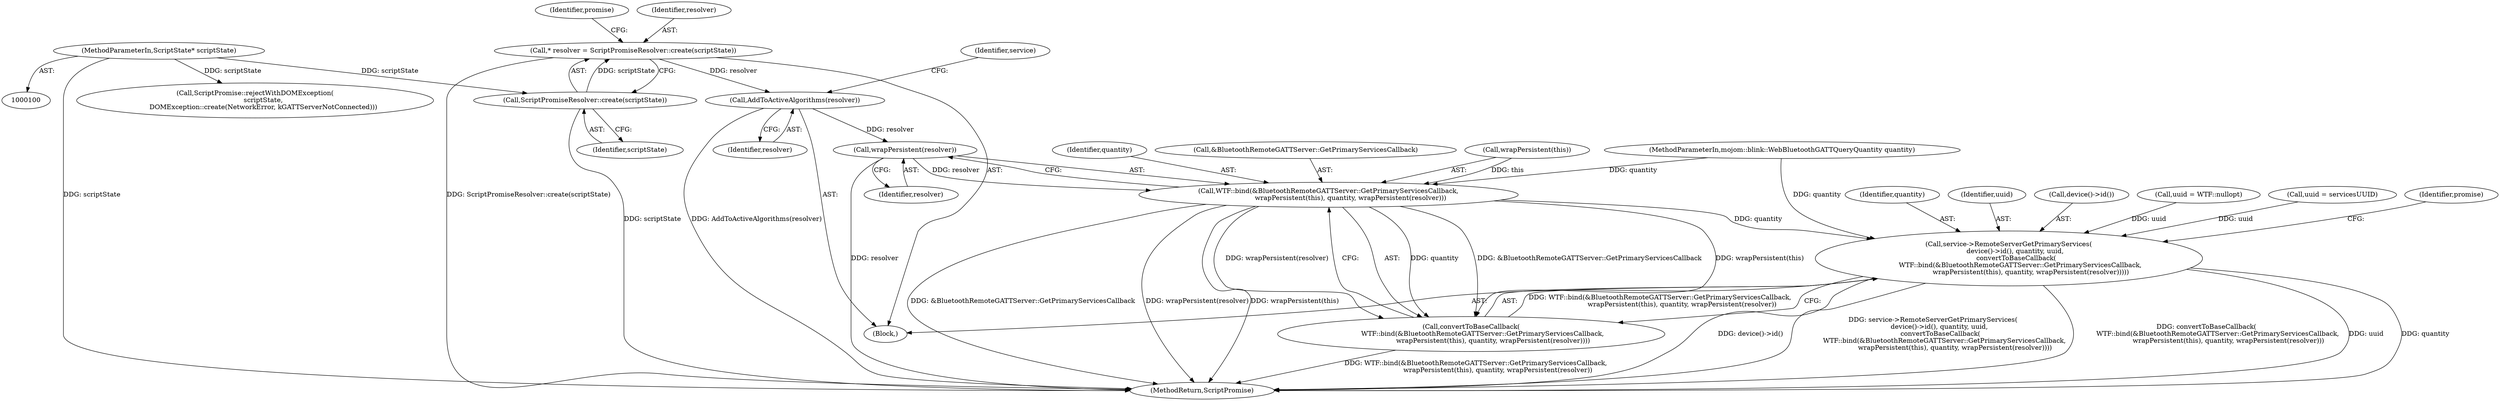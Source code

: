 digraph "0_Chrome_2bceda4948deeaed0a5a99305d0d488eb952f64f_0@pointer" {
"1000151" [label="(Call,wrapPersistent(resolver))"];
"1000124" [label="(Call,AddToActiveAlgorithms(resolver))"];
"1000116" [label="(Call,* resolver = ScriptPromiseResolver::create(scriptState))"];
"1000118" [label="(Call,ScriptPromiseResolver::create(scriptState))"];
"1000101" [label="(MethodParameterIn,ScriptState* scriptState)"];
"1000145" [label="(Call,WTF::bind(&BluetoothRemoteGATTServer::GetPrimaryServicesCallback,\n                     wrapPersistent(this), quantity, wrapPersistent(resolver)))"];
"1000140" [label="(Call,service->RemoteServerGetPrimaryServices(\n      device()->id(), quantity, uuid,\n       convertToBaseCallback(\n           WTF::bind(&BluetoothRemoteGATTServer::GetPrimaryServicesCallback,\n                     wrapPersistent(this), quantity, wrapPersistent(resolver)))))"];
"1000144" [label="(Call,convertToBaseCallback(\n           WTF::bind(&BluetoothRemoteGATTServer::GetPrimaryServicesCallback,\n                     wrapPersistent(this), quantity, wrapPersistent(resolver))))"];
"1000142" [label="(Identifier,quantity)"];
"1000118" [label="(Call,ScriptPromiseResolver::create(scriptState))"];
"1000119" [label="(Identifier,scriptState)"];
"1000125" [label="(Identifier,resolver)"];
"1000143" [label="(Identifier,uuid)"];
"1000122" [label="(Identifier,promise)"];
"1000140" [label="(Call,service->RemoteServerGetPrimaryServices(\n      device()->id(), quantity, uuid,\n       convertToBaseCallback(\n           WTF::bind(&BluetoothRemoteGATTServer::GetPrimaryServicesCallback,\n                     wrapPersistent(this), quantity, wrapPersistent(resolver)))))"];
"1000104" [label="(Block,)"];
"1000144" [label="(Call,convertToBaseCallback(\n           WTF::bind(&BluetoothRemoteGATTServer::GetPrimaryServicesCallback,\n                     wrapPersistent(this), quantity, wrapPersistent(resolver))))"];
"1000155" [label="(MethodReturn,ScriptPromise)"];
"1000102" [label="(MethodParameterIn,mojom::blink::WebBluetoothGATTQueryQuantity quantity)"];
"1000117" [label="(Identifier,resolver)"];
"1000141" [label="(Call,device()->id())"];
"1000110" [label="(Call,ScriptPromise::rejectWithDOMException(\n        scriptState,\n        DOMException::create(NetworkError, kGATTServerNotConnected)))"];
"1000150" [label="(Identifier,quantity)"];
"1000124" [label="(Call,AddToActiveAlgorithms(resolver))"];
"1000128" [label="(Identifier,service)"];
"1000116" [label="(Call,* resolver = ScriptPromiseResolver::create(scriptState))"];
"1000152" [label="(Identifier,resolver)"];
"1000131" [label="(Call,uuid = WTF::nullopt)"];
"1000101" [label="(MethodParameterIn,ScriptState* scriptState)"];
"1000137" [label="(Call,uuid = servicesUUID)"];
"1000146" [label="(Call,&BluetoothRemoteGATTServer::GetPrimaryServicesCallback)"];
"1000148" [label="(Call,wrapPersistent(this))"];
"1000154" [label="(Identifier,promise)"];
"1000145" [label="(Call,WTF::bind(&BluetoothRemoteGATTServer::GetPrimaryServicesCallback,\n                     wrapPersistent(this), quantity, wrapPersistent(resolver)))"];
"1000151" [label="(Call,wrapPersistent(resolver))"];
"1000151" -> "1000145"  [label="AST: "];
"1000151" -> "1000152"  [label="CFG: "];
"1000152" -> "1000151"  [label="AST: "];
"1000145" -> "1000151"  [label="CFG: "];
"1000151" -> "1000155"  [label="DDG: resolver"];
"1000151" -> "1000145"  [label="DDG: resolver"];
"1000124" -> "1000151"  [label="DDG: resolver"];
"1000124" -> "1000104"  [label="AST: "];
"1000124" -> "1000125"  [label="CFG: "];
"1000125" -> "1000124"  [label="AST: "];
"1000128" -> "1000124"  [label="CFG: "];
"1000124" -> "1000155"  [label="DDG: AddToActiveAlgorithms(resolver)"];
"1000116" -> "1000124"  [label="DDG: resolver"];
"1000116" -> "1000104"  [label="AST: "];
"1000116" -> "1000118"  [label="CFG: "];
"1000117" -> "1000116"  [label="AST: "];
"1000118" -> "1000116"  [label="AST: "];
"1000122" -> "1000116"  [label="CFG: "];
"1000116" -> "1000155"  [label="DDG: ScriptPromiseResolver::create(scriptState)"];
"1000118" -> "1000116"  [label="DDG: scriptState"];
"1000118" -> "1000119"  [label="CFG: "];
"1000119" -> "1000118"  [label="AST: "];
"1000118" -> "1000155"  [label="DDG: scriptState"];
"1000101" -> "1000118"  [label="DDG: scriptState"];
"1000101" -> "1000100"  [label="AST: "];
"1000101" -> "1000155"  [label="DDG: scriptState"];
"1000101" -> "1000110"  [label="DDG: scriptState"];
"1000145" -> "1000144"  [label="AST: "];
"1000146" -> "1000145"  [label="AST: "];
"1000148" -> "1000145"  [label="AST: "];
"1000150" -> "1000145"  [label="AST: "];
"1000144" -> "1000145"  [label="CFG: "];
"1000145" -> "1000155"  [label="DDG: &BluetoothRemoteGATTServer::GetPrimaryServicesCallback"];
"1000145" -> "1000155"  [label="DDG: wrapPersistent(resolver)"];
"1000145" -> "1000155"  [label="DDG: wrapPersistent(this)"];
"1000145" -> "1000140"  [label="DDG: quantity"];
"1000145" -> "1000144"  [label="DDG: &BluetoothRemoteGATTServer::GetPrimaryServicesCallback"];
"1000145" -> "1000144"  [label="DDG: wrapPersistent(this)"];
"1000145" -> "1000144"  [label="DDG: quantity"];
"1000145" -> "1000144"  [label="DDG: wrapPersistent(resolver)"];
"1000148" -> "1000145"  [label="DDG: this"];
"1000102" -> "1000145"  [label="DDG: quantity"];
"1000140" -> "1000104"  [label="AST: "];
"1000140" -> "1000144"  [label="CFG: "];
"1000141" -> "1000140"  [label="AST: "];
"1000142" -> "1000140"  [label="AST: "];
"1000143" -> "1000140"  [label="AST: "];
"1000144" -> "1000140"  [label="AST: "];
"1000154" -> "1000140"  [label="CFG: "];
"1000140" -> "1000155"  [label="DDG: quantity"];
"1000140" -> "1000155"  [label="DDG: device()->id()"];
"1000140" -> "1000155"  [label="DDG: service->RemoteServerGetPrimaryServices(\n      device()->id(), quantity, uuid,\n       convertToBaseCallback(\n           WTF::bind(&BluetoothRemoteGATTServer::GetPrimaryServicesCallback,\n                     wrapPersistent(this), quantity, wrapPersistent(resolver))))"];
"1000140" -> "1000155"  [label="DDG: convertToBaseCallback(\n           WTF::bind(&BluetoothRemoteGATTServer::GetPrimaryServicesCallback,\n                     wrapPersistent(this), quantity, wrapPersistent(resolver)))"];
"1000140" -> "1000155"  [label="DDG: uuid"];
"1000102" -> "1000140"  [label="DDG: quantity"];
"1000131" -> "1000140"  [label="DDG: uuid"];
"1000137" -> "1000140"  [label="DDG: uuid"];
"1000144" -> "1000140"  [label="DDG: WTF::bind(&BluetoothRemoteGATTServer::GetPrimaryServicesCallback,\n                     wrapPersistent(this), quantity, wrapPersistent(resolver))"];
"1000144" -> "1000155"  [label="DDG: WTF::bind(&BluetoothRemoteGATTServer::GetPrimaryServicesCallback,\n                     wrapPersistent(this), quantity, wrapPersistent(resolver))"];
}
